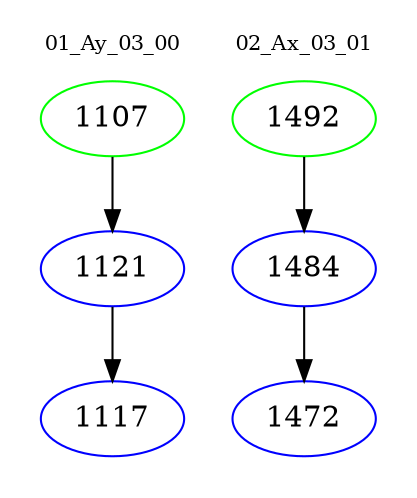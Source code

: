 digraph{
subgraph cluster_0 {
color = white
label = "01_Ay_03_00";
fontsize=10;
T0_1107 [label="1107", color="green"]
T0_1107 -> T0_1121 [color="black"]
T0_1121 [label="1121", color="blue"]
T0_1121 -> T0_1117 [color="black"]
T0_1117 [label="1117", color="blue"]
}
subgraph cluster_1 {
color = white
label = "02_Ax_03_01";
fontsize=10;
T1_1492 [label="1492", color="green"]
T1_1492 -> T1_1484 [color="black"]
T1_1484 [label="1484", color="blue"]
T1_1484 -> T1_1472 [color="black"]
T1_1472 [label="1472", color="blue"]
}
}
